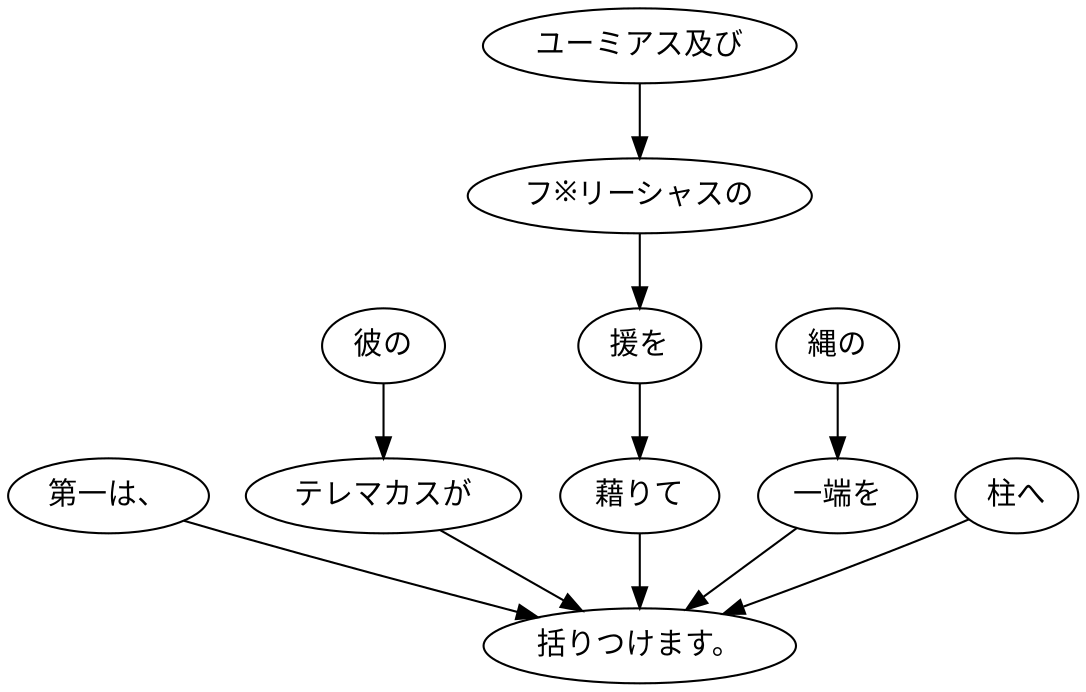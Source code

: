 digraph graph1508 {
	node0 [label="第一は、"];
	node1 [label="彼の"];
	node2 [label="テレマカスが"];
	node3 [label="ユーミアス及び"];
	node4 [label="フ※リーシャスの"];
	node5 [label="援を"];
	node6 [label="藉りて"];
	node7 [label="縄の"];
	node8 [label="一端を"];
	node9 [label="柱へ"];
	node10 [label="括りつけます。"];
	node0 -> node10;
	node1 -> node2;
	node2 -> node10;
	node3 -> node4;
	node4 -> node5;
	node5 -> node6;
	node6 -> node10;
	node7 -> node8;
	node8 -> node10;
	node9 -> node10;
}
